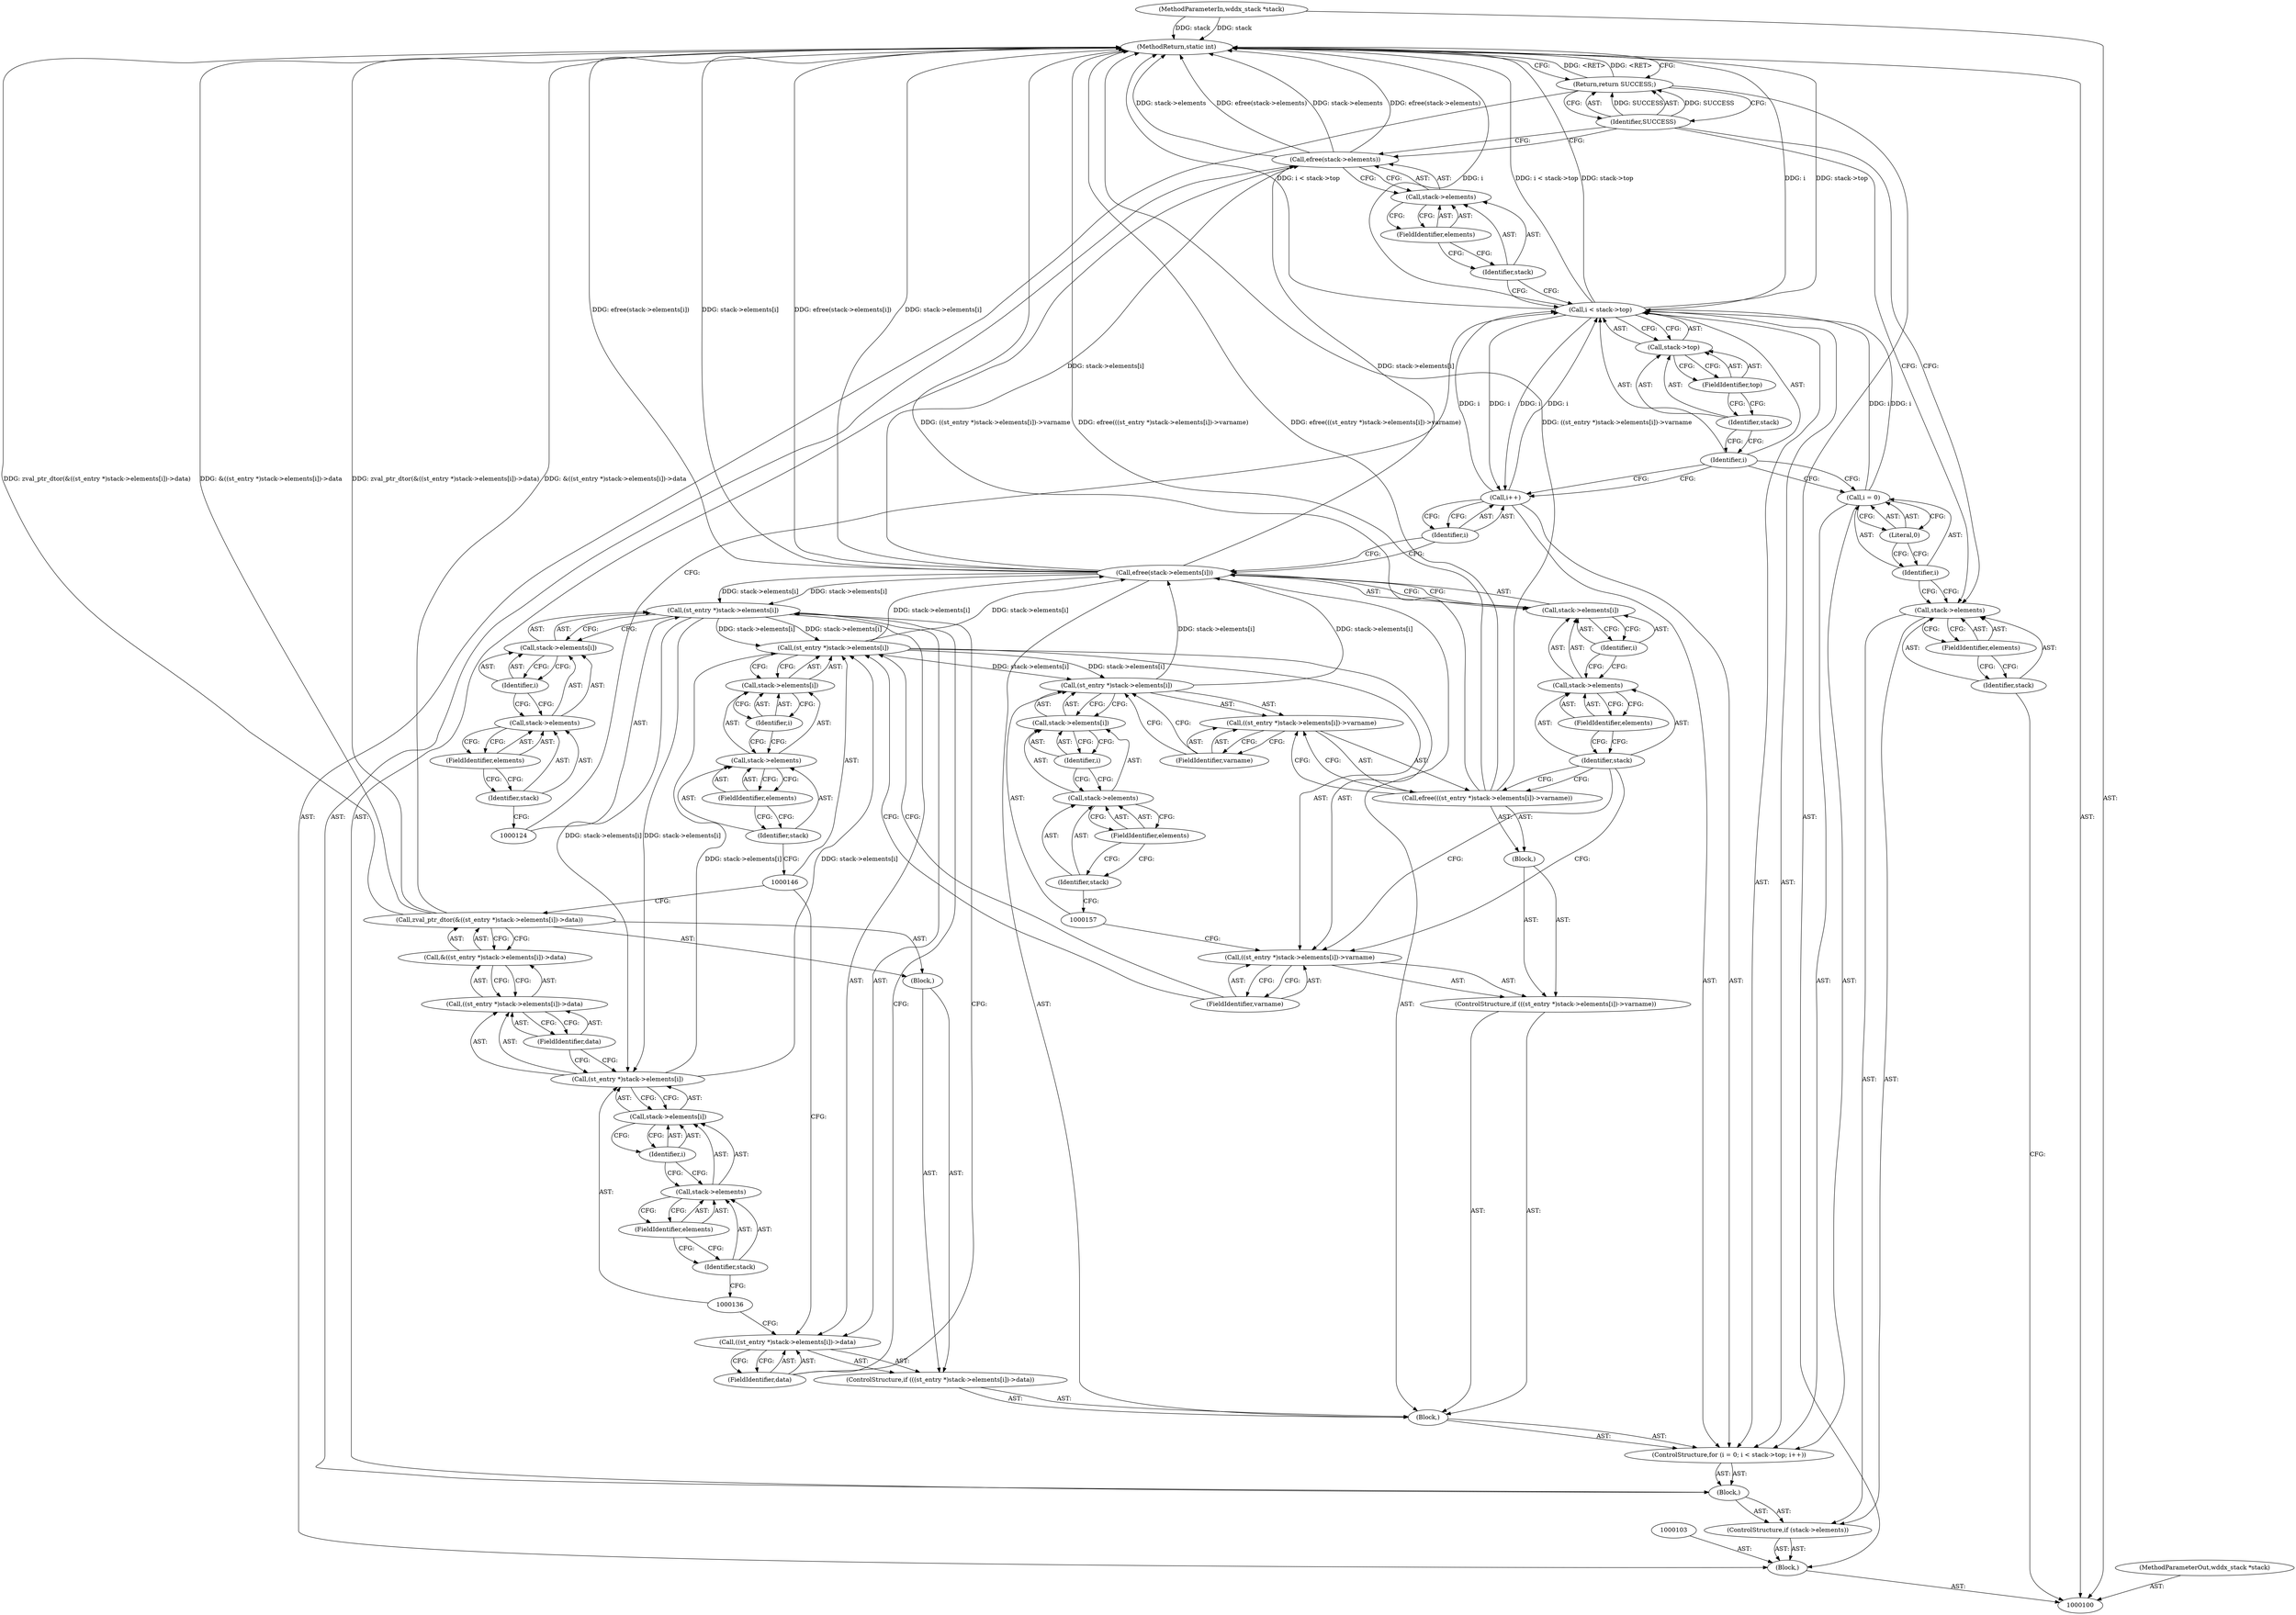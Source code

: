 digraph "1_php-src_b88393f08a558eec14964a55d3c680fe67407712?w=1" {
"1000176" [label="(MethodReturn,static int)"];
"1000101" [label="(MethodParameterIn,wddx_stack *stack)"];
"1000224" [label="(MethodParameterOut,wddx_stack *stack)"];
"1000147" [label="(Call,stack->elements[i])"];
"1000148" [label="(Call,stack->elements)"];
"1000149" [label="(Identifier,stack)"];
"1000150" [label="(FieldIdentifier,elements)"];
"1000151" [label="(Identifier,i)"];
"1000143" [label="(ControlStructure,if (((st_entry *)stack->elements[i])->varname))"];
"1000152" [label="(FieldIdentifier,varname)"];
"1000153" [label="(Block,)"];
"1000144" [label="(Call,((st_entry *)stack->elements[i])->varname)"];
"1000145" [label="(Call,(st_entry *)stack->elements[i])"];
"1000155" [label="(Call,((st_entry *)stack->elements[i])->varname)"];
"1000156" [label="(Call,(st_entry *)stack->elements[i])"];
"1000158" [label="(Call,stack->elements[i])"];
"1000159" [label="(Call,stack->elements)"];
"1000160" [label="(Identifier,stack)"];
"1000161" [label="(FieldIdentifier,elements)"];
"1000162" [label="(Identifier,i)"];
"1000154" [label="(Call,efree(((st_entry *)stack->elements[i])->varname))"];
"1000163" [label="(FieldIdentifier,varname)"];
"1000168" [label="(FieldIdentifier,elements)"];
"1000169" [label="(Identifier,i)"];
"1000164" [label="(Call,efree(stack->elements[i]))"];
"1000165" [label="(Call,stack->elements[i])"];
"1000166" [label="(Call,stack->elements)"];
"1000167" [label="(Identifier,stack)"];
"1000173" [label="(FieldIdentifier,elements)"];
"1000170" [label="(Call,efree(stack->elements))"];
"1000171" [label="(Call,stack->elements)"];
"1000172" [label="(Identifier,stack)"];
"1000174" [label="(Return,return SUCCESS;)"];
"1000175" [label="(Identifier,SUCCESS)"];
"1000102" [label="(Block,)"];
"1000107" [label="(FieldIdentifier,elements)"];
"1000104" [label="(ControlStructure,if (stack->elements))"];
"1000108" [label="(Block,)"];
"1000105" [label="(Call,stack->elements)"];
"1000106" [label="(Identifier,stack)"];
"1000112" [label="(Literal,0)"];
"1000113" [label="(Call,i < stack->top)"];
"1000114" [label="(Identifier,i)"];
"1000115" [label="(Call,stack->top)"];
"1000116" [label="(Identifier,stack)"];
"1000117" [label="(FieldIdentifier,top)"];
"1000109" [label="(ControlStructure,for (i = 0; i < stack->top; i++))"];
"1000118" [label="(Call,i++)"];
"1000119" [label="(Identifier,i)"];
"1000120" [label="(Block,)"];
"1000110" [label="(Call,i = 0)"];
"1000111" [label="(Identifier,i)"];
"1000125" [label="(Call,stack->elements[i])"];
"1000126" [label="(Call,stack->elements)"];
"1000127" [label="(Identifier,stack)"];
"1000128" [label="(FieldIdentifier,elements)"];
"1000121" [label="(ControlStructure,if (((st_entry *)stack->elements[i])->data))"];
"1000129" [label="(Identifier,i)"];
"1000130" [label="(FieldIdentifier,data)"];
"1000131" [label="(Block,)"];
"1000122" [label="(Call,((st_entry *)stack->elements[i])->data)"];
"1000123" [label="(Call,(st_entry *)stack->elements[i])"];
"1000133" [label="(Call,&((st_entry *)stack->elements[i])->data)"];
"1000134" [label="(Call,((st_entry *)stack->elements[i])->data)"];
"1000135" [label="(Call,(st_entry *)stack->elements[i])"];
"1000137" [label="(Call,stack->elements[i])"];
"1000138" [label="(Call,stack->elements)"];
"1000139" [label="(Identifier,stack)"];
"1000140" [label="(FieldIdentifier,elements)"];
"1000141" [label="(Identifier,i)"];
"1000132" [label="(Call,zval_ptr_dtor(&((st_entry *)stack->elements[i])->data))"];
"1000142" [label="(FieldIdentifier,data)"];
"1000176" -> "1000100"  [label="AST: "];
"1000176" -> "1000174"  [label="CFG: "];
"1000174" -> "1000176"  [label="DDG: <RET>"];
"1000164" -> "1000176"  [label="DDG: efree(stack->elements[i])"];
"1000164" -> "1000176"  [label="DDG: stack->elements[i]"];
"1000113" -> "1000176"  [label="DDG: i"];
"1000113" -> "1000176"  [label="DDG: stack->top"];
"1000113" -> "1000176"  [label="DDG: i < stack->top"];
"1000132" -> "1000176"  [label="DDG: zval_ptr_dtor(&((st_entry *)stack->elements[i])->data)"];
"1000132" -> "1000176"  [label="DDG: &((st_entry *)stack->elements[i])->data"];
"1000154" -> "1000176"  [label="DDG: ((st_entry *)stack->elements[i])->varname"];
"1000154" -> "1000176"  [label="DDG: efree(((st_entry *)stack->elements[i])->varname)"];
"1000170" -> "1000176"  [label="DDG: efree(stack->elements)"];
"1000170" -> "1000176"  [label="DDG: stack->elements"];
"1000101" -> "1000176"  [label="DDG: stack"];
"1000101" -> "1000100"  [label="AST: "];
"1000101" -> "1000176"  [label="DDG: stack"];
"1000224" -> "1000100"  [label="AST: "];
"1000147" -> "1000145"  [label="AST: "];
"1000147" -> "1000151"  [label="CFG: "];
"1000148" -> "1000147"  [label="AST: "];
"1000151" -> "1000147"  [label="AST: "];
"1000145" -> "1000147"  [label="CFG: "];
"1000148" -> "1000147"  [label="AST: "];
"1000148" -> "1000150"  [label="CFG: "];
"1000149" -> "1000148"  [label="AST: "];
"1000150" -> "1000148"  [label="AST: "];
"1000151" -> "1000148"  [label="CFG: "];
"1000149" -> "1000148"  [label="AST: "];
"1000149" -> "1000146"  [label="CFG: "];
"1000150" -> "1000149"  [label="CFG: "];
"1000150" -> "1000148"  [label="AST: "];
"1000150" -> "1000149"  [label="CFG: "];
"1000148" -> "1000150"  [label="CFG: "];
"1000151" -> "1000147"  [label="AST: "];
"1000151" -> "1000148"  [label="CFG: "];
"1000147" -> "1000151"  [label="CFG: "];
"1000143" -> "1000120"  [label="AST: "];
"1000144" -> "1000143"  [label="AST: "];
"1000153" -> "1000143"  [label="AST: "];
"1000152" -> "1000144"  [label="AST: "];
"1000152" -> "1000145"  [label="CFG: "];
"1000144" -> "1000152"  [label="CFG: "];
"1000153" -> "1000143"  [label="AST: "];
"1000154" -> "1000153"  [label="AST: "];
"1000144" -> "1000143"  [label="AST: "];
"1000144" -> "1000152"  [label="CFG: "];
"1000145" -> "1000144"  [label="AST: "];
"1000152" -> "1000144"  [label="AST: "];
"1000157" -> "1000144"  [label="CFG: "];
"1000167" -> "1000144"  [label="CFG: "];
"1000145" -> "1000144"  [label="AST: "];
"1000145" -> "1000147"  [label="CFG: "];
"1000146" -> "1000145"  [label="AST: "];
"1000147" -> "1000145"  [label="AST: "];
"1000152" -> "1000145"  [label="CFG: "];
"1000123" -> "1000145"  [label="DDG: stack->elements[i]"];
"1000135" -> "1000145"  [label="DDG: stack->elements[i]"];
"1000145" -> "1000156"  [label="DDG: stack->elements[i]"];
"1000145" -> "1000164"  [label="DDG: stack->elements[i]"];
"1000155" -> "1000154"  [label="AST: "];
"1000155" -> "1000163"  [label="CFG: "];
"1000156" -> "1000155"  [label="AST: "];
"1000163" -> "1000155"  [label="AST: "];
"1000154" -> "1000155"  [label="CFG: "];
"1000156" -> "1000155"  [label="AST: "];
"1000156" -> "1000158"  [label="CFG: "];
"1000157" -> "1000156"  [label="AST: "];
"1000158" -> "1000156"  [label="AST: "];
"1000163" -> "1000156"  [label="CFG: "];
"1000145" -> "1000156"  [label="DDG: stack->elements[i]"];
"1000156" -> "1000164"  [label="DDG: stack->elements[i]"];
"1000158" -> "1000156"  [label="AST: "];
"1000158" -> "1000162"  [label="CFG: "];
"1000159" -> "1000158"  [label="AST: "];
"1000162" -> "1000158"  [label="AST: "];
"1000156" -> "1000158"  [label="CFG: "];
"1000159" -> "1000158"  [label="AST: "];
"1000159" -> "1000161"  [label="CFG: "];
"1000160" -> "1000159"  [label="AST: "];
"1000161" -> "1000159"  [label="AST: "];
"1000162" -> "1000159"  [label="CFG: "];
"1000160" -> "1000159"  [label="AST: "];
"1000160" -> "1000157"  [label="CFG: "];
"1000161" -> "1000160"  [label="CFG: "];
"1000161" -> "1000159"  [label="AST: "];
"1000161" -> "1000160"  [label="CFG: "];
"1000159" -> "1000161"  [label="CFG: "];
"1000162" -> "1000158"  [label="AST: "];
"1000162" -> "1000159"  [label="CFG: "];
"1000158" -> "1000162"  [label="CFG: "];
"1000154" -> "1000153"  [label="AST: "];
"1000154" -> "1000155"  [label="CFG: "];
"1000155" -> "1000154"  [label="AST: "];
"1000167" -> "1000154"  [label="CFG: "];
"1000154" -> "1000176"  [label="DDG: ((st_entry *)stack->elements[i])->varname"];
"1000154" -> "1000176"  [label="DDG: efree(((st_entry *)stack->elements[i])->varname)"];
"1000163" -> "1000155"  [label="AST: "];
"1000163" -> "1000156"  [label="CFG: "];
"1000155" -> "1000163"  [label="CFG: "];
"1000168" -> "1000166"  [label="AST: "];
"1000168" -> "1000167"  [label="CFG: "];
"1000166" -> "1000168"  [label="CFG: "];
"1000169" -> "1000165"  [label="AST: "];
"1000169" -> "1000166"  [label="CFG: "];
"1000165" -> "1000169"  [label="CFG: "];
"1000164" -> "1000120"  [label="AST: "];
"1000164" -> "1000165"  [label="CFG: "];
"1000165" -> "1000164"  [label="AST: "];
"1000119" -> "1000164"  [label="CFG: "];
"1000164" -> "1000176"  [label="DDG: efree(stack->elements[i])"];
"1000164" -> "1000176"  [label="DDG: stack->elements[i]"];
"1000164" -> "1000123"  [label="DDG: stack->elements[i]"];
"1000156" -> "1000164"  [label="DDG: stack->elements[i]"];
"1000145" -> "1000164"  [label="DDG: stack->elements[i]"];
"1000164" -> "1000170"  [label="DDG: stack->elements[i]"];
"1000165" -> "1000164"  [label="AST: "];
"1000165" -> "1000169"  [label="CFG: "];
"1000166" -> "1000165"  [label="AST: "];
"1000169" -> "1000165"  [label="AST: "];
"1000164" -> "1000165"  [label="CFG: "];
"1000166" -> "1000165"  [label="AST: "];
"1000166" -> "1000168"  [label="CFG: "];
"1000167" -> "1000166"  [label="AST: "];
"1000168" -> "1000166"  [label="AST: "];
"1000169" -> "1000166"  [label="CFG: "];
"1000167" -> "1000166"  [label="AST: "];
"1000167" -> "1000154"  [label="CFG: "];
"1000167" -> "1000144"  [label="CFG: "];
"1000168" -> "1000167"  [label="CFG: "];
"1000173" -> "1000171"  [label="AST: "];
"1000173" -> "1000172"  [label="CFG: "];
"1000171" -> "1000173"  [label="CFG: "];
"1000170" -> "1000108"  [label="AST: "];
"1000170" -> "1000171"  [label="CFG: "];
"1000171" -> "1000170"  [label="AST: "];
"1000175" -> "1000170"  [label="CFG: "];
"1000170" -> "1000176"  [label="DDG: efree(stack->elements)"];
"1000170" -> "1000176"  [label="DDG: stack->elements"];
"1000164" -> "1000170"  [label="DDG: stack->elements[i]"];
"1000171" -> "1000170"  [label="AST: "];
"1000171" -> "1000173"  [label="CFG: "];
"1000172" -> "1000171"  [label="AST: "];
"1000173" -> "1000171"  [label="AST: "];
"1000170" -> "1000171"  [label="CFG: "];
"1000172" -> "1000171"  [label="AST: "];
"1000172" -> "1000113"  [label="CFG: "];
"1000173" -> "1000172"  [label="CFG: "];
"1000174" -> "1000102"  [label="AST: "];
"1000174" -> "1000175"  [label="CFG: "];
"1000175" -> "1000174"  [label="AST: "];
"1000176" -> "1000174"  [label="CFG: "];
"1000174" -> "1000176"  [label="DDG: <RET>"];
"1000175" -> "1000174"  [label="DDG: SUCCESS"];
"1000175" -> "1000174"  [label="AST: "];
"1000175" -> "1000170"  [label="CFG: "];
"1000175" -> "1000105"  [label="CFG: "];
"1000174" -> "1000175"  [label="CFG: "];
"1000175" -> "1000174"  [label="DDG: SUCCESS"];
"1000102" -> "1000100"  [label="AST: "];
"1000103" -> "1000102"  [label="AST: "];
"1000104" -> "1000102"  [label="AST: "];
"1000174" -> "1000102"  [label="AST: "];
"1000107" -> "1000105"  [label="AST: "];
"1000107" -> "1000106"  [label="CFG: "];
"1000105" -> "1000107"  [label="CFG: "];
"1000104" -> "1000102"  [label="AST: "];
"1000105" -> "1000104"  [label="AST: "];
"1000108" -> "1000104"  [label="AST: "];
"1000108" -> "1000104"  [label="AST: "];
"1000109" -> "1000108"  [label="AST: "];
"1000170" -> "1000108"  [label="AST: "];
"1000105" -> "1000104"  [label="AST: "];
"1000105" -> "1000107"  [label="CFG: "];
"1000106" -> "1000105"  [label="AST: "];
"1000107" -> "1000105"  [label="AST: "];
"1000111" -> "1000105"  [label="CFG: "];
"1000175" -> "1000105"  [label="CFG: "];
"1000106" -> "1000105"  [label="AST: "];
"1000106" -> "1000100"  [label="CFG: "];
"1000107" -> "1000106"  [label="CFG: "];
"1000112" -> "1000110"  [label="AST: "];
"1000112" -> "1000111"  [label="CFG: "];
"1000110" -> "1000112"  [label="CFG: "];
"1000113" -> "1000109"  [label="AST: "];
"1000113" -> "1000115"  [label="CFG: "];
"1000114" -> "1000113"  [label="AST: "];
"1000115" -> "1000113"  [label="AST: "];
"1000124" -> "1000113"  [label="CFG: "];
"1000172" -> "1000113"  [label="CFG: "];
"1000113" -> "1000176"  [label="DDG: i"];
"1000113" -> "1000176"  [label="DDG: stack->top"];
"1000113" -> "1000176"  [label="DDG: i < stack->top"];
"1000118" -> "1000113"  [label="DDG: i"];
"1000110" -> "1000113"  [label="DDG: i"];
"1000113" -> "1000118"  [label="DDG: i"];
"1000114" -> "1000113"  [label="AST: "];
"1000114" -> "1000110"  [label="CFG: "];
"1000114" -> "1000118"  [label="CFG: "];
"1000116" -> "1000114"  [label="CFG: "];
"1000115" -> "1000113"  [label="AST: "];
"1000115" -> "1000117"  [label="CFG: "];
"1000116" -> "1000115"  [label="AST: "];
"1000117" -> "1000115"  [label="AST: "];
"1000113" -> "1000115"  [label="CFG: "];
"1000116" -> "1000115"  [label="AST: "];
"1000116" -> "1000114"  [label="CFG: "];
"1000117" -> "1000116"  [label="CFG: "];
"1000117" -> "1000115"  [label="AST: "];
"1000117" -> "1000116"  [label="CFG: "];
"1000115" -> "1000117"  [label="CFG: "];
"1000109" -> "1000108"  [label="AST: "];
"1000110" -> "1000109"  [label="AST: "];
"1000113" -> "1000109"  [label="AST: "];
"1000118" -> "1000109"  [label="AST: "];
"1000120" -> "1000109"  [label="AST: "];
"1000118" -> "1000109"  [label="AST: "];
"1000118" -> "1000119"  [label="CFG: "];
"1000119" -> "1000118"  [label="AST: "];
"1000114" -> "1000118"  [label="CFG: "];
"1000118" -> "1000113"  [label="DDG: i"];
"1000113" -> "1000118"  [label="DDG: i"];
"1000119" -> "1000118"  [label="AST: "];
"1000119" -> "1000164"  [label="CFG: "];
"1000118" -> "1000119"  [label="CFG: "];
"1000120" -> "1000109"  [label="AST: "];
"1000121" -> "1000120"  [label="AST: "];
"1000143" -> "1000120"  [label="AST: "];
"1000164" -> "1000120"  [label="AST: "];
"1000110" -> "1000109"  [label="AST: "];
"1000110" -> "1000112"  [label="CFG: "];
"1000111" -> "1000110"  [label="AST: "];
"1000112" -> "1000110"  [label="AST: "];
"1000114" -> "1000110"  [label="CFG: "];
"1000110" -> "1000113"  [label="DDG: i"];
"1000111" -> "1000110"  [label="AST: "];
"1000111" -> "1000105"  [label="CFG: "];
"1000112" -> "1000111"  [label="CFG: "];
"1000125" -> "1000123"  [label="AST: "];
"1000125" -> "1000129"  [label="CFG: "];
"1000126" -> "1000125"  [label="AST: "];
"1000129" -> "1000125"  [label="AST: "];
"1000123" -> "1000125"  [label="CFG: "];
"1000126" -> "1000125"  [label="AST: "];
"1000126" -> "1000128"  [label="CFG: "];
"1000127" -> "1000126"  [label="AST: "];
"1000128" -> "1000126"  [label="AST: "];
"1000129" -> "1000126"  [label="CFG: "];
"1000127" -> "1000126"  [label="AST: "];
"1000127" -> "1000124"  [label="CFG: "];
"1000128" -> "1000127"  [label="CFG: "];
"1000128" -> "1000126"  [label="AST: "];
"1000128" -> "1000127"  [label="CFG: "];
"1000126" -> "1000128"  [label="CFG: "];
"1000121" -> "1000120"  [label="AST: "];
"1000122" -> "1000121"  [label="AST: "];
"1000131" -> "1000121"  [label="AST: "];
"1000129" -> "1000125"  [label="AST: "];
"1000129" -> "1000126"  [label="CFG: "];
"1000125" -> "1000129"  [label="CFG: "];
"1000130" -> "1000122"  [label="AST: "];
"1000130" -> "1000123"  [label="CFG: "];
"1000122" -> "1000130"  [label="CFG: "];
"1000131" -> "1000121"  [label="AST: "];
"1000132" -> "1000131"  [label="AST: "];
"1000122" -> "1000121"  [label="AST: "];
"1000122" -> "1000130"  [label="CFG: "];
"1000123" -> "1000122"  [label="AST: "];
"1000130" -> "1000122"  [label="AST: "];
"1000136" -> "1000122"  [label="CFG: "];
"1000146" -> "1000122"  [label="CFG: "];
"1000123" -> "1000122"  [label="AST: "];
"1000123" -> "1000125"  [label="CFG: "];
"1000124" -> "1000123"  [label="AST: "];
"1000125" -> "1000123"  [label="AST: "];
"1000130" -> "1000123"  [label="CFG: "];
"1000164" -> "1000123"  [label="DDG: stack->elements[i]"];
"1000123" -> "1000135"  [label="DDG: stack->elements[i]"];
"1000123" -> "1000145"  [label="DDG: stack->elements[i]"];
"1000133" -> "1000132"  [label="AST: "];
"1000133" -> "1000134"  [label="CFG: "];
"1000134" -> "1000133"  [label="AST: "];
"1000132" -> "1000133"  [label="CFG: "];
"1000134" -> "1000133"  [label="AST: "];
"1000134" -> "1000142"  [label="CFG: "];
"1000135" -> "1000134"  [label="AST: "];
"1000142" -> "1000134"  [label="AST: "];
"1000133" -> "1000134"  [label="CFG: "];
"1000135" -> "1000134"  [label="AST: "];
"1000135" -> "1000137"  [label="CFG: "];
"1000136" -> "1000135"  [label="AST: "];
"1000137" -> "1000135"  [label="AST: "];
"1000142" -> "1000135"  [label="CFG: "];
"1000123" -> "1000135"  [label="DDG: stack->elements[i]"];
"1000135" -> "1000145"  [label="DDG: stack->elements[i]"];
"1000137" -> "1000135"  [label="AST: "];
"1000137" -> "1000141"  [label="CFG: "];
"1000138" -> "1000137"  [label="AST: "];
"1000141" -> "1000137"  [label="AST: "];
"1000135" -> "1000137"  [label="CFG: "];
"1000138" -> "1000137"  [label="AST: "];
"1000138" -> "1000140"  [label="CFG: "];
"1000139" -> "1000138"  [label="AST: "];
"1000140" -> "1000138"  [label="AST: "];
"1000141" -> "1000138"  [label="CFG: "];
"1000139" -> "1000138"  [label="AST: "];
"1000139" -> "1000136"  [label="CFG: "];
"1000140" -> "1000139"  [label="CFG: "];
"1000140" -> "1000138"  [label="AST: "];
"1000140" -> "1000139"  [label="CFG: "];
"1000138" -> "1000140"  [label="CFG: "];
"1000141" -> "1000137"  [label="AST: "];
"1000141" -> "1000138"  [label="CFG: "];
"1000137" -> "1000141"  [label="CFG: "];
"1000132" -> "1000131"  [label="AST: "];
"1000132" -> "1000133"  [label="CFG: "];
"1000133" -> "1000132"  [label="AST: "];
"1000146" -> "1000132"  [label="CFG: "];
"1000132" -> "1000176"  [label="DDG: zval_ptr_dtor(&((st_entry *)stack->elements[i])->data)"];
"1000132" -> "1000176"  [label="DDG: &((st_entry *)stack->elements[i])->data"];
"1000142" -> "1000134"  [label="AST: "];
"1000142" -> "1000135"  [label="CFG: "];
"1000134" -> "1000142"  [label="CFG: "];
}
